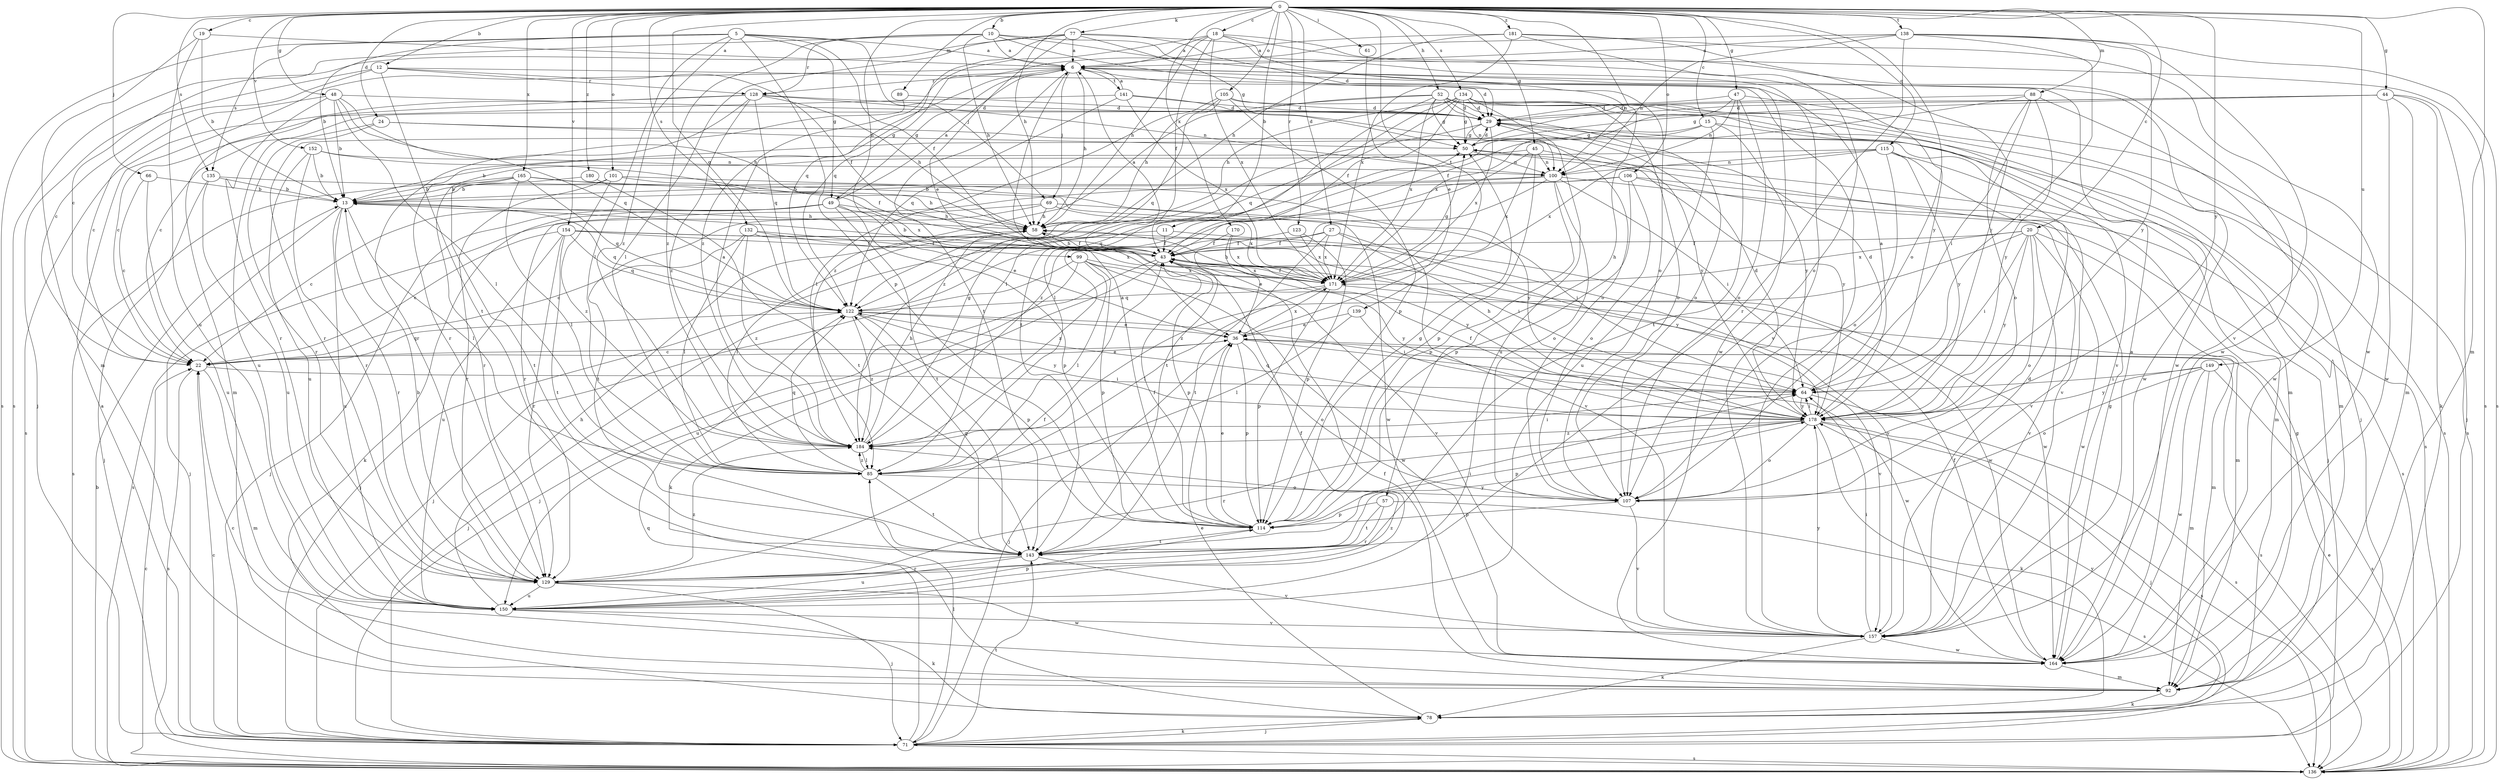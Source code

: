strict digraph  {
0;
5;
6;
10;
11;
12;
13;
15;
18;
19;
20;
22;
24;
27;
29;
36;
43;
44;
45;
47;
48;
49;
50;
52;
57;
58;
61;
64;
66;
69;
71;
77;
78;
85;
88;
89;
92;
99;
100;
101;
105;
106;
107;
114;
115;
122;
123;
128;
129;
132;
134;
135;
136;
138;
139;
141;
143;
149;
150;
152;
154;
157;
164;
165;
170;
171;
178;
180;
181;
184;
0 -> 10  [label=b];
0 -> 11  [label=b];
0 -> 12  [label=b];
0 -> 15  [label=c];
0 -> 18  [label=c];
0 -> 19  [label=c];
0 -> 20  [label=c];
0 -> 24  [label=d];
0 -> 27  [label=d];
0 -> 44  [label=g];
0 -> 45  [label=g];
0 -> 47  [label=g];
0 -> 48  [label=g];
0 -> 52  [label=h];
0 -> 57  [label=h];
0 -> 58  [label=h];
0 -> 61  [label=i];
0 -> 66  [label=j];
0 -> 77  [label=k];
0 -> 88  [label=m];
0 -> 89  [label=m];
0 -> 92  [label=m];
0 -> 99  [label=n];
0 -> 101  [label=o];
0 -> 105  [label=o];
0 -> 106  [label=o];
0 -> 107  [label=o];
0 -> 115  [label=q];
0 -> 122  [label=q];
0 -> 123  [label=r];
0 -> 132  [label=s];
0 -> 134  [label=s];
0 -> 135  [label=s];
0 -> 138  [label=t];
0 -> 139  [label=t];
0 -> 149  [label=u];
0 -> 152  [label=v];
0 -> 154  [label=v];
0 -> 165  [label=x];
0 -> 170  [label=x];
0 -> 178  [label=y];
0 -> 180  [label=z];
0 -> 181  [label=z];
5 -> 6  [label=a];
5 -> 13  [label=b];
5 -> 43  [label=f];
5 -> 49  [label=g];
5 -> 69  [label=j];
5 -> 85  [label=l];
5 -> 114  [label=p];
5 -> 135  [label=s];
5 -> 136  [label=s];
5 -> 184  [label=z];
6 -> 29  [label=d];
6 -> 49  [label=g];
6 -> 58  [label=h];
6 -> 69  [label=j];
6 -> 128  [label=r];
6 -> 141  [label=t];
6 -> 143  [label=t];
6 -> 164  [label=w];
10 -> 6  [label=a];
10 -> 58  [label=h];
10 -> 100  [label=n];
10 -> 128  [label=r];
10 -> 136  [label=s];
10 -> 157  [label=v];
10 -> 164  [label=w];
10 -> 184  [label=z];
11 -> 43  [label=f];
11 -> 71  [label=j];
11 -> 164  [label=w];
12 -> 22  [label=c];
12 -> 43  [label=f];
12 -> 71  [label=j];
12 -> 128  [label=r];
12 -> 143  [label=t];
12 -> 157  [label=v];
13 -> 58  [label=h];
13 -> 71  [label=j];
13 -> 85  [label=l];
13 -> 122  [label=q];
13 -> 129  [label=r];
13 -> 150  [label=u];
15 -> 50  [label=g];
15 -> 85  [label=l];
15 -> 92  [label=m];
15 -> 150  [label=u];
15 -> 178  [label=y];
18 -> 6  [label=a];
18 -> 43  [label=f];
18 -> 58  [label=h];
18 -> 107  [label=o];
18 -> 136  [label=s];
18 -> 164  [label=w];
18 -> 171  [label=x];
18 -> 184  [label=z];
19 -> 6  [label=a];
19 -> 13  [label=b];
19 -> 92  [label=m];
19 -> 150  [label=u];
20 -> 43  [label=f];
20 -> 64  [label=i];
20 -> 92  [label=m];
20 -> 107  [label=o];
20 -> 157  [label=v];
20 -> 164  [label=w];
20 -> 171  [label=x];
20 -> 178  [label=y];
20 -> 184  [label=z];
22 -> 36  [label=e];
22 -> 64  [label=i];
22 -> 92  [label=m];
22 -> 122  [label=q];
22 -> 136  [label=s];
24 -> 50  [label=g];
24 -> 129  [label=r];
24 -> 150  [label=u];
24 -> 178  [label=y];
27 -> 43  [label=f];
27 -> 64  [label=i];
27 -> 143  [label=t];
27 -> 171  [label=x];
27 -> 178  [label=y];
27 -> 184  [label=z];
29 -> 50  [label=g];
29 -> 136  [label=s];
29 -> 171  [label=x];
29 -> 184  [label=z];
36 -> 22  [label=c];
36 -> 71  [label=j];
36 -> 107  [label=o];
36 -> 114  [label=p];
36 -> 136  [label=s];
36 -> 164  [label=w];
36 -> 171  [label=x];
43 -> 6  [label=a];
43 -> 13  [label=b];
43 -> 58  [label=h];
43 -> 71  [label=j];
43 -> 78  [label=k];
43 -> 114  [label=p];
43 -> 164  [label=w];
43 -> 171  [label=x];
44 -> 29  [label=d];
44 -> 50  [label=g];
44 -> 71  [label=j];
44 -> 78  [label=k];
44 -> 92  [label=m];
44 -> 129  [label=r];
44 -> 164  [label=w];
45 -> 100  [label=n];
45 -> 114  [label=p];
45 -> 129  [label=r];
45 -> 171  [label=x];
45 -> 178  [label=y];
45 -> 184  [label=z];
47 -> 29  [label=d];
47 -> 100  [label=n];
47 -> 107  [label=o];
47 -> 136  [label=s];
47 -> 143  [label=t];
47 -> 171  [label=x];
48 -> 13  [label=b];
48 -> 22  [label=c];
48 -> 29  [label=d];
48 -> 58  [label=h];
48 -> 85  [label=l];
48 -> 122  [label=q];
48 -> 129  [label=r];
49 -> 6  [label=a];
49 -> 22  [label=c];
49 -> 36  [label=e];
49 -> 58  [label=h];
49 -> 71  [label=j];
49 -> 78  [label=k];
49 -> 114  [label=p];
49 -> 143  [label=t];
50 -> 29  [label=d];
50 -> 100  [label=n];
52 -> 22  [label=c];
52 -> 29  [label=d];
52 -> 50  [label=g];
52 -> 100  [label=n];
52 -> 107  [label=o];
52 -> 143  [label=t];
52 -> 157  [label=v];
52 -> 164  [label=w];
52 -> 171  [label=x];
52 -> 184  [label=z];
57 -> 114  [label=p];
57 -> 129  [label=r];
57 -> 136  [label=s];
57 -> 143  [label=t];
58 -> 43  [label=f];
58 -> 85  [label=l];
61 -> 36  [label=e];
64 -> 29  [label=d];
64 -> 58  [label=h];
64 -> 136  [label=s];
64 -> 178  [label=y];
66 -> 13  [label=b];
66 -> 22  [label=c];
66 -> 150  [label=u];
69 -> 58  [label=h];
69 -> 64  [label=i];
69 -> 136  [label=s];
69 -> 143  [label=t];
69 -> 171  [label=x];
71 -> 6  [label=a];
71 -> 22  [label=c];
71 -> 78  [label=k];
71 -> 85  [label=l];
71 -> 122  [label=q];
71 -> 136  [label=s];
71 -> 143  [label=t];
77 -> 6  [label=a];
77 -> 22  [label=c];
77 -> 29  [label=d];
77 -> 36  [label=e];
77 -> 50  [label=g];
77 -> 85  [label=l];
77 -> 122  [label=q];
77 -> 178  [label=y];
78 -> 36  [label=e];
78 -> 50  [label=g];
78 -> 71  [label=j];
78 -> 178  [label=y];
85 -> 107  [label=o];
85 -> 122  [label=q];
85 -> 143  [label=t];
85 -> 184  [label=z];
88 -> 29  [label=d];
88 -> 43  [label=f];
88 -> 64  [label=i];
88 -> 107  [label=o];
88 -> 164  [label=w];
88 -> 178  [label=y];
89 -> 29  [label=d];
89 -> 129  [label=r];
92 -> 22  [label=c];
92 -> 43  [label=f];
92 -> 78  [label=k];
99 -> 71  [label=j];
99 -> 85  [label=l];
99 -> 114  [label=p];
99 -> 150  [label=u];
99 -> 164  [label=w];
99 -> 171  [label=x];
99 -> 178  [label=y];
100 -> 13  [label=b];
100 -> 64  [label=i];
100 -> 71  [label=j];
100 -> 107  [label=o];
100 -> 114  [label=p];
100 -> 129  [label=r];
100 -> 143  [label=t];
101 -> 13  [label=b];
101 -> 129  [label=r];
101 -> 171  [label=x];
101 -> 178  [label=y];
101 -> 184  [label=z];
105 -> 29  [label=d];
105 -> 58  [label=h];
105 -> 85  [label=l];
105 -> 92  [label=m];
105 -> 114  [label=p];
105 -> 122  [label=q];
106 -> 13  [label=b];
106 -> 107  [label=o];
106 -> 114  [label=p];
106 -> 122  [label=q];
106 -> 136  [label=s];
106 -> 157  [label=v];
107 -> 114  [label=p];
107 -> 157  [label=v];
114 -> 6  [label=a];
114 -> 36  [label=e];
114 -> 43  [label=f];
114 -> 50  [label=g];
114 -> 143  [label=t];
115 -> 13  [label=b];
115 -> 92  [label=m];
115 -> 100  [label=n];
115 -> 107  [label=o];
115 -> 157  [label=v];
115 -> 171  [label=x];
115 -> 178  [label=y];
122 -> 36  [label=e];
122 -> 71  [label=j];
122 -> 114  [label=p];
122 -> 157  [label=v];
122 -> 178  [label=y];
122 -> 184  [label=z];
123 -> 43  [label=f];
123 -> 114  [label=p];
123 -> 171  [label=x];
128 -> 29  [label=d];
128 -> 58  [label=h];
128 -> 92  [label=m];
128 -> 100  [label=n];
128 -> 122  [label=q];
128 -> 129  [label=r];
128 -> 136  [label=s];
128 -> 184  [label=z];
129 -> 13  [label=b];
129 -> 43  [label=f];
129 -> 71  [label=j];
129 -> 150  [label=u];
129 -> 164  [label=w];
129 -> 184  [label=z];
132 -> 22  [label=c];
132 -> 43  [label=f];
132 -> 85  [label=l];
132 -> 157  [label=v];
132 -> 171  [label=x];
132 -> 184  [label=z];
134 -> 29  [label=d];
134 -> 43  [label=f];
134 -> 50  [label=g];
134 -> 58  [label=h];
134 -> 71  [label=j];
134 -> 85  [label=l];
134 -> 107  [label=o];
134 -> 122  [label=q];
134 -> 136  [label=s];
134 -> 150  [label=u];
135 -> 13  [label=b];
135 -> 71  [label=j];
135 -> 150  [label=u];
135 -> 164  [label=w];
136 -> 13  [label=b];
136 -> 22  [label=c];
136 -> 36  [label=e];
138 -> 6  [label=a];
138 -> 64  [label=i];
138 -> 100  [label=n];
138 -> 122  [label=q];
138 -> 129  [label=r];
138 -> 136  [label=s];
138 -> 157  [label=v];
138 -> 178  [label=y];
139 -> 36  [label=e];
139 -> 64  [label=i];
139 -> 85  [label=l];
141 -> 6  [label=a];
141 -> 22  [label=c];
141 -> 29  [label=d];
141 -> 107  [label=o];
141 -> 122  [label=q];
141 -> 171  [label=x];
143 -> 64  [label=i];
143 -> 122  [label=q];
143 -> 129  [label=r];
143 -> 150  [label=u];
143 -> 157  [label=v];
143 -> 178  [label=y];
149 -> 64  [label=i];
149 -> 92  [label=m];
149 -> 107  [label=o];
149 -> 136  [label=s];
149 -> 164  [label=w];
149 -> 178  [label=y];
150 -> 43  [label=f];
150 -> 58  [label=h];
150 -> 78  [label=k];
150 -> 114  [label=p];
150 -> 157  [label=v];
150 -> 184  [label=z];
152 -> 13  [label=b];
152 -> 43  [label=f];
152 -> 100  [label=n];
152 -> 129  [label=r];
152 -> 150  [label=u];
154 -> 22  [label=c];
154 -> 43  [label=f];
154 -> 122  [label=q];
154 -> 129  [label=r];
154 -> 143  [label=t];
154 -> 150  [label=u];
154 -> 157  [label=v];
154 -> 178  [label=y];
157 -> 6  [label=a];
157 -> 29  [label=d];
157 -> 64  [label=i];
157 -> 78  [label=k];
157 -> 164  [label=w];
157 -> 178  [label=y];
164 -> 43  [label=f];
164 -> 50  [label=g];
164 -> 92  [label=m];
165 -> 13  [label=b];
165 -> 58  [label=h];
165 -> 85  [label=l];
165 -> 122  [label=q];
165 -> 136  [label=s];
165 -> 143  [label=t];
165 -> 157  [label=v];
170 -> 36  [label=e];
170 -> 43  [label=f];
170 -> 171  [label=x];
171 -> 43  [label=f];
171 -> 50  [label=g];
171 -> 58  [label=h];
171 -> 85  [label=l];
171 -> 92  [label=m];
171 -> 114  [label=p];
171 -> 122  [label=q];
178 -> 6  [label=a];
178 -> 29  [label=d];
178 -> 43  [label=f];
178 -> 64  [label=i];
178 -> 71  [label=j];
178 -> 78  [label=k];
178 -> 107  [label=o];
178 -> 114  [label=p];
178 -> 122  [label=q];
178 -> 129  [label=r];
178 -> 136  [label=s];
178 -> 184  [label=z];
180 -> 13  [label=b];
180 -> 143  [label=t];
181 -> 6  [label=a];
181 -> 58  [label=h];
181 -> 107  [label=o];
181 -> 164  [label=w];
181 -> 171  [label=x];
181 -> 178  [label=y];
184 -> 6  [label=a];
184 -> 50  [label=g];
184 -> 58  [label=h];
184 -> 64  [label=i];
184 -> 85  [label=l];
}
